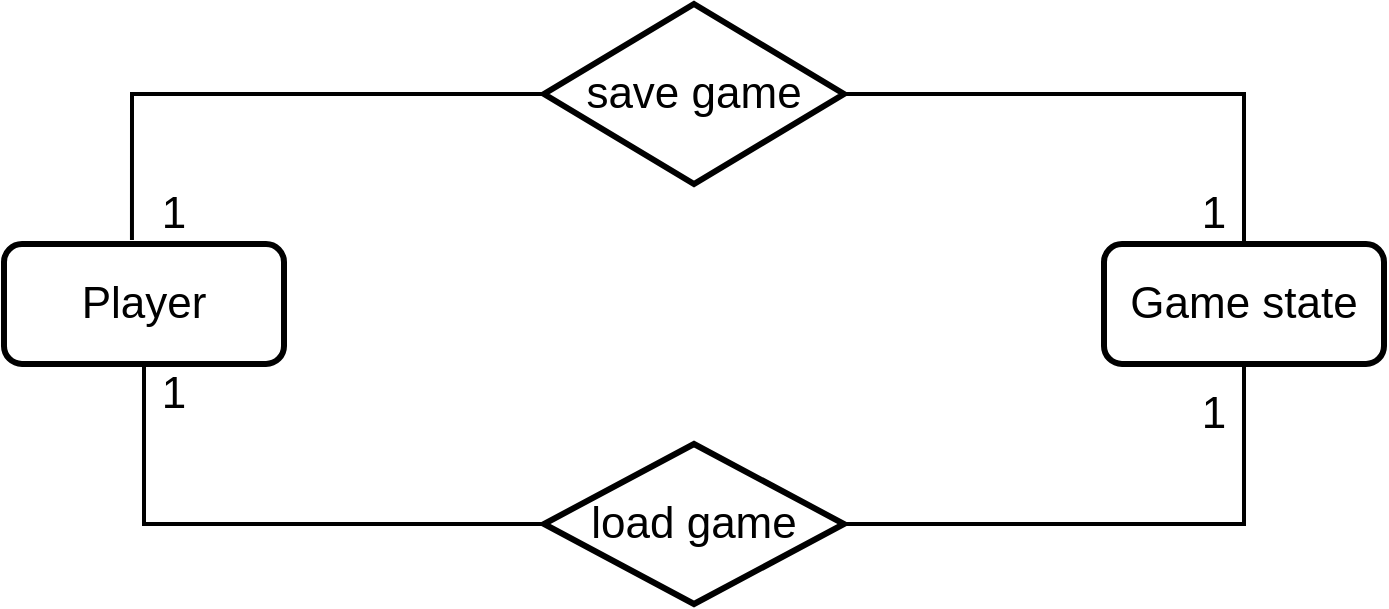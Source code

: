 <mxfile version="17.4.5" type="github">
  <diagram id="GFX1_BSbDfHPeh30nThA" name="Page-1">
    <mxGraphModel dx="1422" dy="762" grid="1" gridSize="10" guides="1" tooltips="1" connect="1" arrows="1" fold="1" page="1" pageScale="1" pageWidth="850" pageHeight="1100" math="0" shadow="0">
      <root>
        <mxCell id="0" />
        <mxCell id="1" parent="0" />
        <mxCell id="_0ewZRfjoy1wTZERiUi9-2" value="&lt;font style=&quot;font-size: 22px&quot;&gt;Game state&lt;/font&gt;" style="rounded=1;whiteSpace=wrap;html=1;strokeWidth=3;" parent="1" vertex="1">
          <mxGeometry x="610" y="200" width="140" height="60" as="geometry" />
        </mxCell>
        <mxCell id="_0ewZRfjoy1wTZERiUi9-3" value="&lt;font style=&quot;font-size: 22px&quot;&gt;Player&lt;/font&gt;" style="rounded=1;whiteSpace=wrap;html=1;strokeWidth=3;" parent="1" vertex="1">
          <mxGeometry x="60" y="200" width="140" height="60" as="geometry" />
        </mxCell>
        <mxCell id="gkAeaQIPnS7kP9WkzbBt-1" value="save game" style="rhombus;whiteSpace=wrap;html=1;fontSize=22;strokeWidth=3;" vertex="1" parent="1">
          <mxGeometry x="330" y="80" width="150" height="90" as="geometry" />
        </mxCell>
        <mxCell id="gkAeaQIPnS7kP9WkzbBt-3" value="load game" style="rhombus;whiteSpace=wrap;html=1;fontSize=22;strokeWidth=3;" vertex="1" parent="1">
          <mxGeometry x="330" y="300" width="150" height="80" as="geometry" />
        </mxCell>
        <mxCell id="gkAeaQIPnS7kP9WkzbBt-10" value="" style="endArrow=none;html=1;rounded=0;fontSize=22;strokeColor=default;strokeWidth=2;exitX=1;exitY=0.5;exitDx=0;exitDy=0;entryX=0.5;entryY=0;entryDx=0;entryDy=0;" edge="1" parent="1" source="gkAeaQIPnS7kP9WkzbBt-1" target="_0ewZRfjoy1wTZERiUi9-2">
          <mxGeometry width="50" height="50" relative="1" as="geometry">
            <mxPoint x="540" y="130" as="sourcePoint" />
            <mxPoint x="590" y="80" as="targetPoint" />
            <Array as="points">
              <mxPoint x="680" y="125" />
            </Array>
          </mxGeometry>
        </mxCell>
        <mxCell id="gkAeaQIPnS7kP9WkzbBt-12" value="" style="endArrow=none;html=1;rounded=0;fontSize=22;strokeColor=default;strokeWidth=2;entryX=0.5;entryY=1;entryDx=0;entryDy=0;exitX=1;exitY=0.5;exitDx=0;exitDy=0;" edge="1" parent="1" source="gkAeaQIPnS7kP9WkzbBt-3" target="_0ewZRfjoy1wTZERiUi9-2">
          <mxGeometry width="50" height="50" relative="1" as="geometry">
            <mxPoint x="570" y="380" as="sourcePoint" />
            <mxPoint x="620" y="330" as="targetPoint" />
            <Array as="points">
              <mxPoint x="680" y="340" />
            </Array>
          </mxGeometry>
        </mxCell>
        <mxCell id="gkAeaQIPnS7kP9WkzbBt-13" value="" style="endArrow=none;html=1;rounded=0;fontSize=22;strokeColor=default;strokeWidth=2;exitX=0.457;exitY=-0.033;exitDx=0;exitDy=0;exitPerimeter=0;entryX=0;entryY=0.5;entryDx=0;entryDy=0;" edge="1" parent="1" source="_0ewZRfjoy1wTZERiUi9-3" target="gkAeaQIPnS7kP9WkzbBt-1">
          <mxGeometry width="50" height="50" relative="1" as="geometry">
            <mxPoint x="130" y="160" as="sourcePoint" />
            <mxPoint x="180" y="110" as="targetPoint" />
            <Array as="points">
              <mxPoint x="124" y="125" />
            </Array>
          </mxGeometry>
        </mxCell>
        <mxCell id="gkAeaQIPnS7kP9WkzbBt-14" value="" style="endArrow=none;html=1;rounded=0;fontSize=22;strokeColor=default;strokeWidth=2;exitX=0.5;exitY=1;exitDx=0;exitDy=0;entryX=0;entryY=0.5;entryDx=0;entryDy=0;" edge="1" parent="1" source="_0ewZRfjoy1wTZERiUi9-3" target="gkAeaQIPnS7kP9WkzbBt-3">
          <mxGeometry width="50" height="50" relative="1" as="geometry">
            <mxPoint x="150" y="390" as="sourcePoint" />
            <mxPoint x="200" y="350" as="targetPoint" />
            <Array as="points">
              <mxPoint x="130" y="340" />
            </Array>
          </mxGeometry>
        </mxCell>
        <mxCell id="gkAeaQIPnS7kP9WkzbBt-15" value="1" style="text;html=1;strokeColor=none;fillColor=none;align=center;verticalAlign=middle;whiteSpace=wrap;rounded=0;fontSize=22;" vertex="1" parent="1">
          <mxGeometry x="130" y="170" width="30" height="30" as="geometry" />
        </mxCell>
        <mxCell id="gkAeaQIPnS7kP9WkzbBt-16" value="1" style="text;html=1;strokeColor=none;fillColor=none;align=center;verticalAlign=middle;whiteSpace=wrap;rounded=0;fontSize=22;" vertex="1" parent="1">
          <mxGeometry x="650" y="170" width="30" height="30" as="geometry" />
        </mxCell>
        <mxCell id="gkAeaQIPnS7kP9WkzbBt-17" value="1" style="text;html=1;strokeColor=none;fillColor=none;align=center;verticalAlign=middle;whiteSpace=wrap;rounded=0;fontSize=22;" vertex="1" parent="1">
          <mxGeometry x="130" y="260" width="30" height="30" as="geometry" />
        </mxCell>
        <mxCell id="gkAeaQIPnS7kP9WkzbBt-18" value="1" style="text;html=1;strokeColor=none;fillColor=none;align=center;verticalAlign=middle;whiteSpace=wrap;rounded=0;fontSize=22;" vertex="1" parent="1">
          <mxGeometry x="650" y="270" width="30" height="30" as="geometry" />
        </mxCell>
      </root>
    </mxGraphModel>
  </diagram>
</mxfile>
